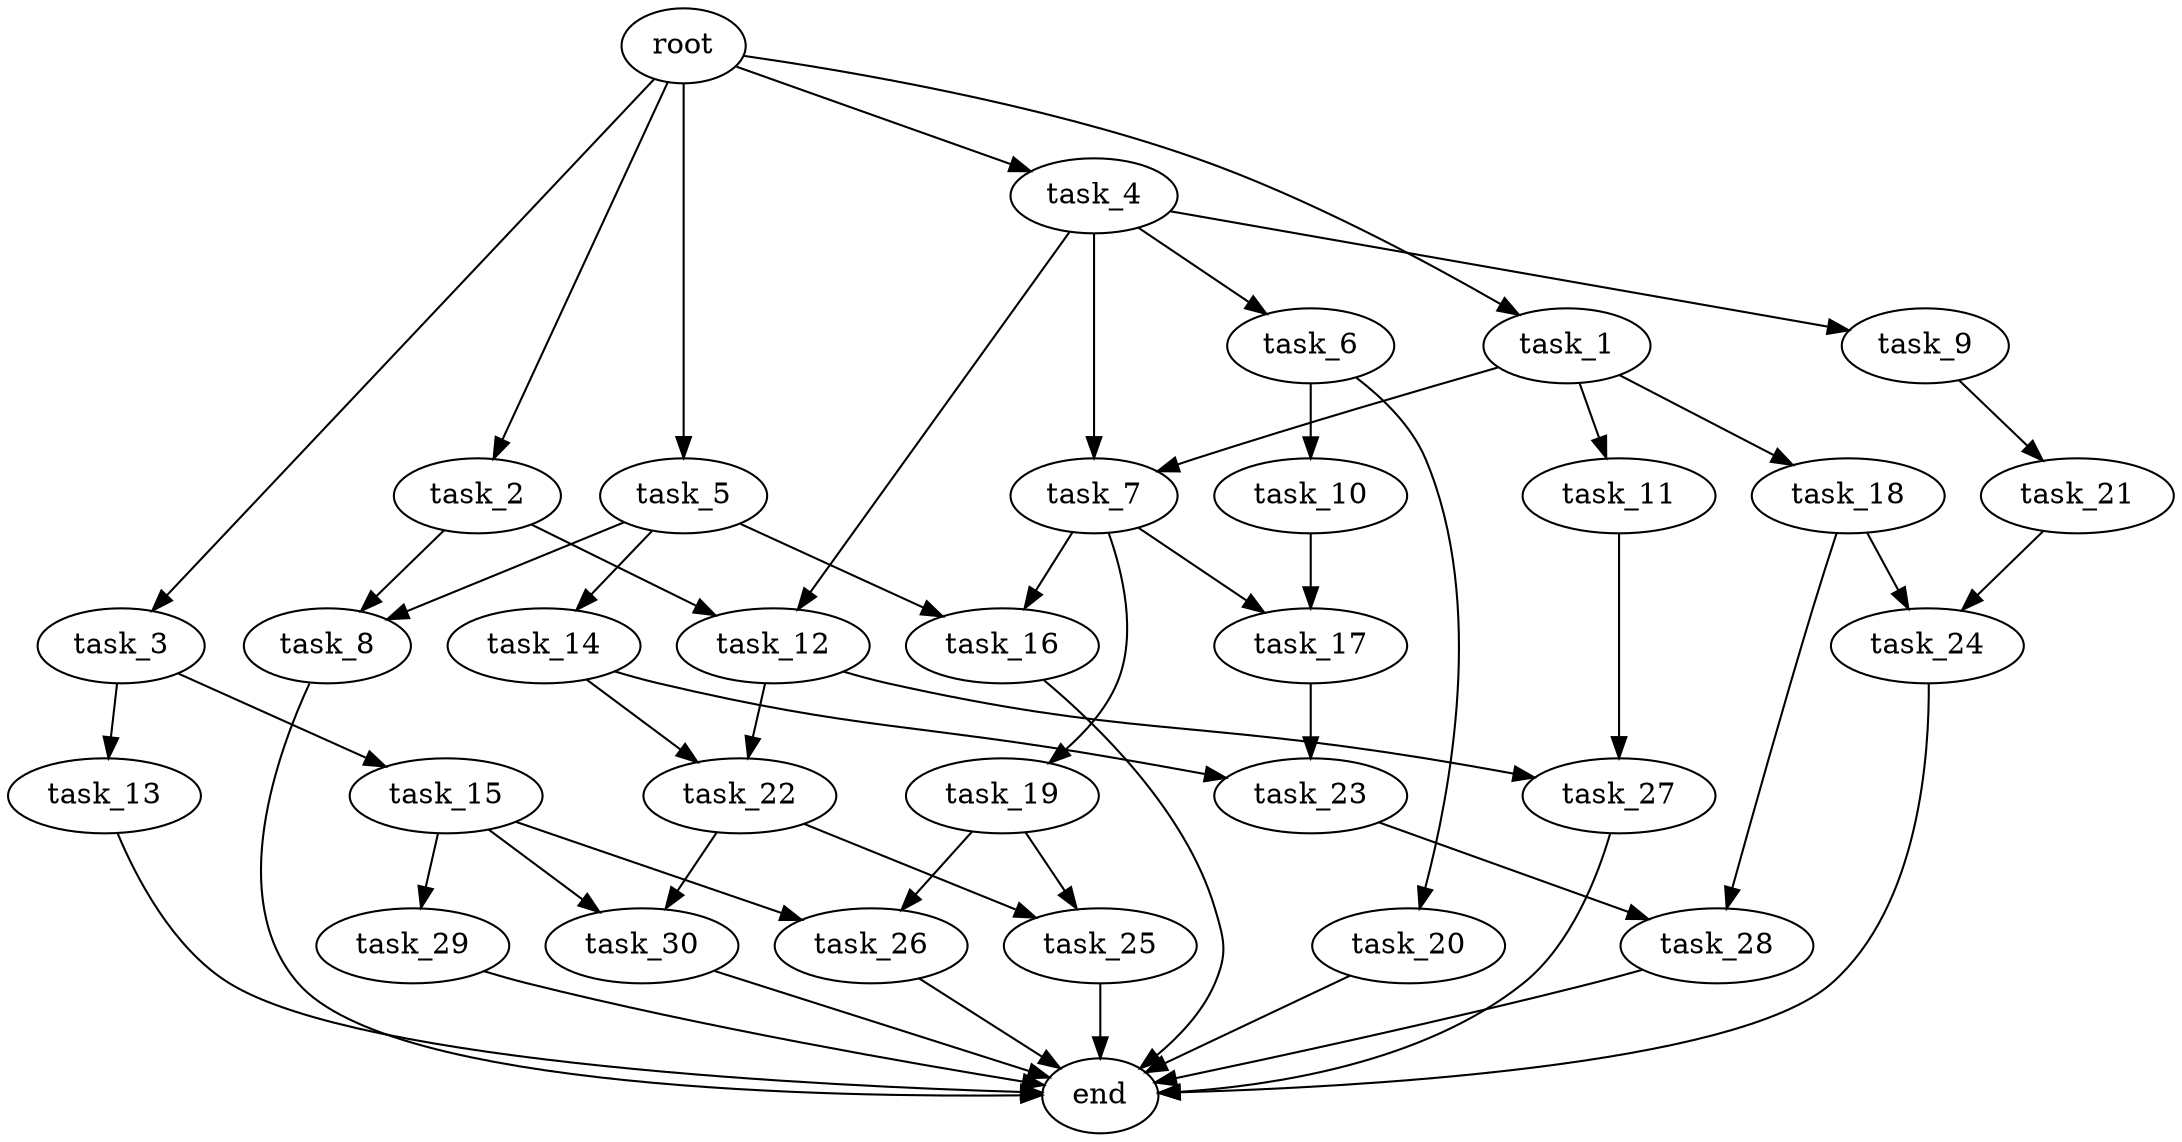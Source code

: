 digraph G {
  root [size="0.000000e+00"];
  task_1 [size="8.709261e+10"];
  task_2 [size="1.317350e+10"];
  task_3 [size="4.196306e+10"];
  task_4 [size="8.458186e+10"];
  task_5 [size="5.614239e+09"];
  task_6 [size="6.375144e+10"];
  task_7 [size="6.241924e+09"];
  task_8 [size="9.756571e+09"];
  task_9 [size="5.441291e+10"];
  task_10 [size="9.834051e+10"];
  task_11 [size="1.942630e+10"];
  task_12 [size="6.140424e+10"];
  task_13 [size="1.677279e+09"];
  task_14 [size="8.372898e+10"];
  task_15 [size="8.482452e+10"];
  task_16 [size="3.165486e+10"];
  task_17 [size="7.093380e+10"];
  task_18 [size="9.057342e+10"];
  task_19 [size="5.868888e+10"];
  task_20 [size="9.443065e+10"];
  task_21 [size="5.163888e+10"];
  task_22 [size="9.405511e+10"];
  task_23 [size="4.032328e+10"];
  task_24 [size="8.377329e+10"];
  task_25 [size="6.696742e+10"];
  task_26 [size="6.504841e+09"];
  task_27 [size="8.250650e+10"];
  task_28 [size="5.015755e+10"];
  task_29 [size="7.289842e+10"];
  task_30 [size="8.406030e+09"];
  end [size="0.000000e+00"];

  root -> task_1 [size="1.000000e-12"];
  root -> task_2 [size="1.000000e-12"];
  root -> task_3 [size="1.000000e-12"];
  root -> task_4 [size="1.000000e-12"];
  root -> task_5 [size="1.000000e-12"];
  task_1 -> task_7 [size="3.120962e+07"];
  task_1 -> task_11 [size="1.942630e+08"];
  task_1 -> task_18 [size="9.057342e+08"];
  task_2 -> task_8 [size="4.878286e+07"];
  task_2 -> task_12 [size="3.070212e+08"];
  task_3 -> task_13 [size="1.677279e+07"];
  task_3 -> task_15 [size="8.482452e+08"];
  task_4 -> task_6 [size="6.375144e+08"];
  task_4 -> task_7 [size="3.120962e+07"];
  task_4 -> task_9 [size="5.441291e+08"];
  task_4 -> task_12 [size="3.070212e+08"];
  task_5 -> task_8 [size="4.878286e+07"];
  task_5 -> task_14 [size="8.372898e+08"];
  task_5 -> task_16 [size="1.582743e+08"];
  task_6 -> task_10 [size="9.834051e+08"];
  task_6 -> task_20 [size="9.443065e+08"];
  task_7 -> task_16 [size="1.582743e+08"];
  task_7 -> task_17 [size="3.546690e+08"];
  task_7 -> task_19 [size="5.868888e+08"];
  task_8 -> end [size="1.000000e-12"];
  task_9 -> task_21 [size="5.163888e+08"];
  task_10 -> task_17 [size="3.546690e+08"];
  task_11 -> task_27 [size="4.125325e+08"];
  task_12 -> task_22 [size="4.702756e+08"];
  task_12 -> task_27 [size="4.125325e+08"];
  task_13 -> end [size="1.000000e-12"];
  task_14 -> task_22 [size="4.702756e+08"];
  task_14 -> task_23 [size="2.016164e+08"];
  task_15 -> task_26 [size="3.252420e+07"];
  task_15 -> task_29 [size="7.289842e+08"];
  task_15 -> task_30 [size="4.203015e+07"];
  task_16 -> end [size="1.000000e-12"];
  task_17 -> task_23 [size="2.016164e+08"];
  task_18 -> task_24 [size="4.188665e+08"];
  task_18 -> task_28 [size="2.507878e+08"];
  task_19 -> task_25 [size="3.348371e+08"];
  task_19 -> task_26 [size="3.252420e+07"];
  task_20 -> end [size="1.000000e-12"];
  task_21 -> task_24 [size="4.188665e+08"];
  task_22 -> task_25 [size="3.348371e+08"];
  task_22 -> task_30 [size="4.203015e+07"];
  task_23 -> task_28 [size="2.507878e+08"];
  task_24 -> end [size="1.000000e-12"];
  task_25 -> end [size="1.000000e-12"];
  task_26 -> end [size="1.000000e-12"];
  task_27 -> end [size="1.000000e-12"];
  task_28 -> end [size="1.000000e-12"];
  task_29 -> end [size="1.000000e-12"];
  task_30 -> end [size="1.000000e-12"];
}
